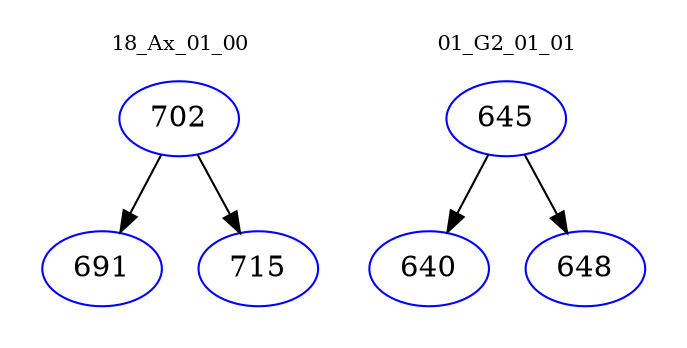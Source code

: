 digraph{
subgraph cluster_0 {
color = white
label = "18_Ax_01_00";
fontsize=10;
T0_702 [label="702", color="blue"]
T0_702 -> T0_691 [color="black"]
T0_691 [label="691", color="blue"]
T0_702 -> T0_715 [color="black"]
T0_715 [label="715", color="blue"]
}
subgraph cluster_1 {
color = white
label = "01_G2_01_01";
fontsize=10;
T1_645 [label="645", color="blue"]
T1_645 -> T1_640 [color="black"]
T1_640 [label="640", color="blue"]
T1_645 -> T1_648 [color="black"]
T1_648 [label="648", color="blue"]
}
}
